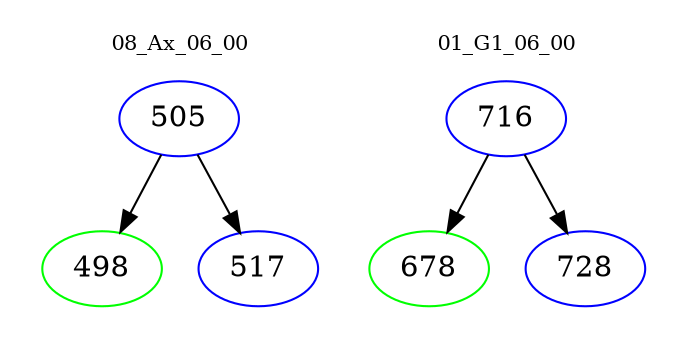 digraph{
subgraph cluster_0 {
color = white
label = "08_Ax_06_00";
fontsize=10;
T0_505 [label="505", color="blue"]
T0_505 -> T0_498 [color="black"]
T0_498 [label="498", color="green"]
T0_505 -> T0_517 [color="black"]
T0_517 [label="517", color="blue"]
}
subgraph cluster_1 {
color = white
label = "01_G1_06_00";
fontsize=10;
T1_716 [label="716", color="blue"]
T1_716 -> T1_678 [color="black"]
T1_678 [label="678", color="green"]
T1_716 -> T1_728 [color="black"]
T1_728 [label="728", color="blue"]
}
}
